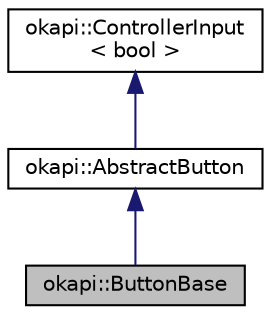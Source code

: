 digraph "okapi::ButtonBase"
{
 // LATEX_PDF_SIZE
  edge [fontname="Helvetica",fontsize="10",labelfontname="Helvetica",labelfontsize="10"];
  node [fontname="Helvetica",fontsize="10",shape=record];
  Node1 [label="okapi::ButtonBase",height=0.2,width=0.4,color="black", fillcolor="grey75", style="filled", fontcolor="black",tooltip=" "];
  Node2 -> Node1 [dir="back",color="midnightblue",fontsize="10",style="solid"];
  Node2 [label="okapi::AbstractButton",height=0.2,width=0.4,color="black", fillcolor="white", style="filled",URL="$classokapi_1_1AbstractButton.html",tooltip=" "];
  Node3 -> Node2 [dir="back",color="midnightblue",fontsize="10",style="solid"];
  Node3 [label="okapi::ControllerInput\l\< bool \>",height=0.2,width=0.4,color="black", fillcolor="white", style="filled",URL="$classokapi_1_1ControllerInput.html",tooltip=" "];
}
